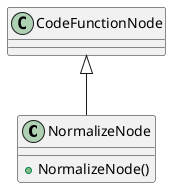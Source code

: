 @startuml
class NormalizeNode {
    + NormalizeNode()
}
CodeFunctionNode <|-- NormalizeNode
@enduml
